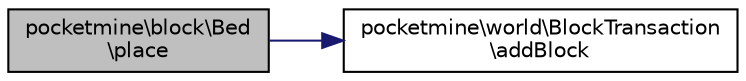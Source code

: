 digraph "pocketmine\block\Bed\place"
{
 // INTERACTIVE_SVG=YES
 // LATEX_PDF_SIZE
  edge [fontname="Helvetica",fontsize="10",labelfontname="Helvetica",labelfontsize="10"];
  node [fontname="Helvetica",fontsize="10",shape=record];
  rankdir="LR";
  Node1 [label="pocketmine\\block\\Bed\l\\place",height=0.2,width=0.4,color="black", fillcolor="grey75", style="filled", fontcolor="black",tooltip=" "];
  Node1 -> Node2 [color="midnightblue",fontsize="10",style="solid",fontname="Helvetica"];
  Node2 [label="pocketmine\\world\\BlockTransaction\l\\addBlock",height=0.2,width=0.4,color="black", fillcolor="white", style="filled",URL="$d4/d3e/classpocketmine_1_1world_1_1_block_transaction.html#a386195523e909ab82e791182923dc6a2",tooltip=" "];
}
